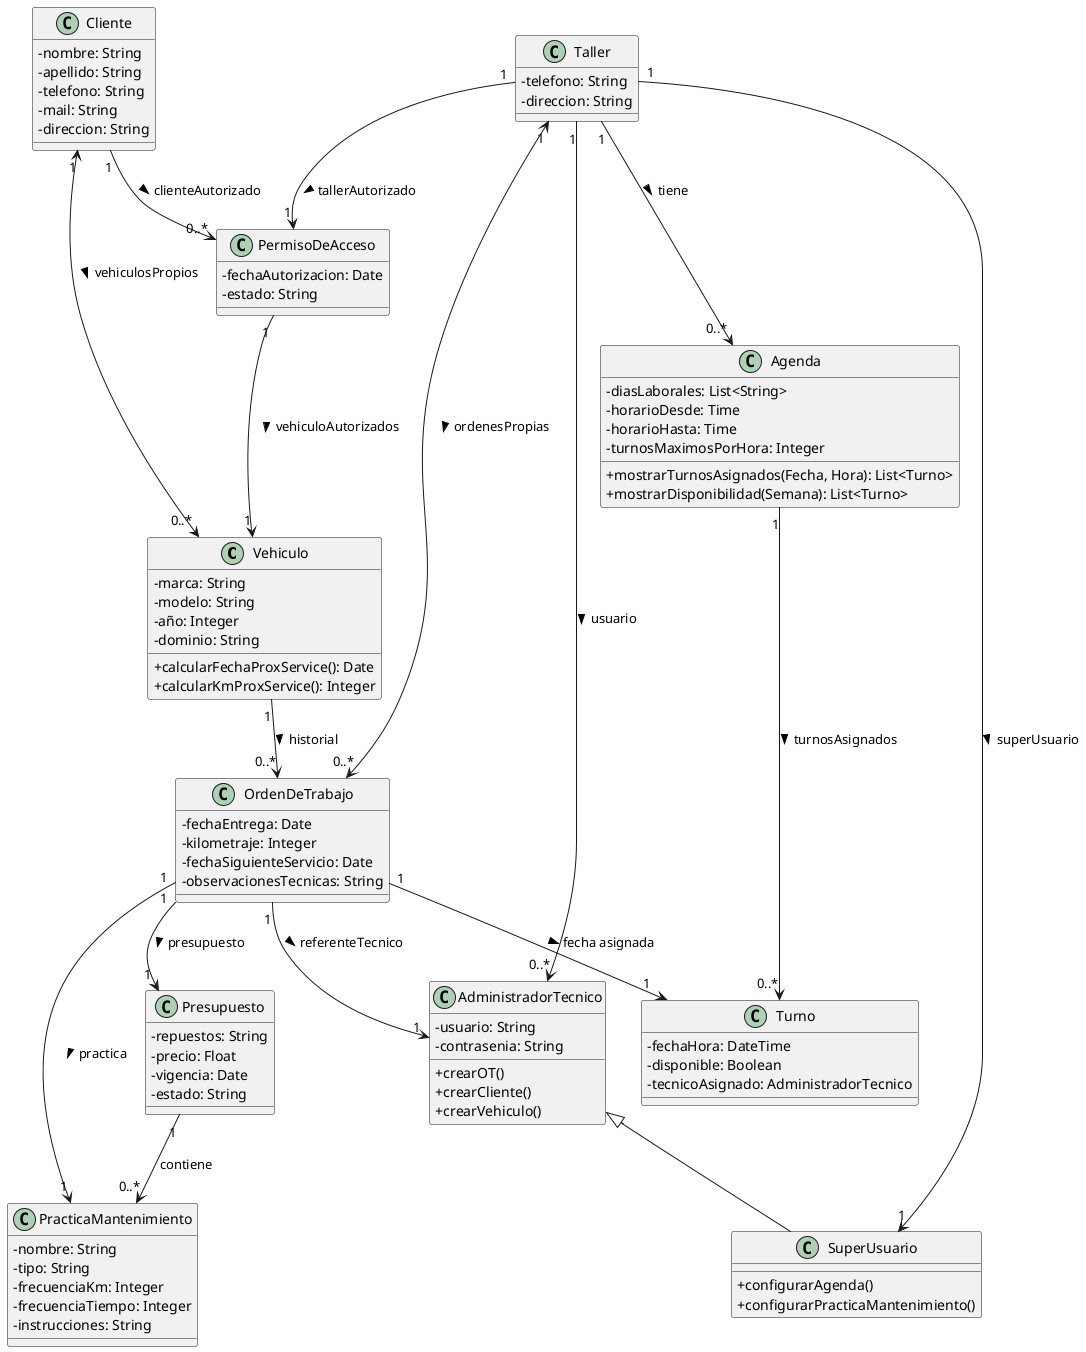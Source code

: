 @startuml Autolog
skinparam classAttributeIconSize 0

class Vehiculo {
  - marca: String
  - modelo: String
  - año: Integer
  - dominio: String
  
  
  + calcularFechaProxService(): Date
  + calcularKmProxService(): Integer
}

class Cliente {
  - nombre: String
  - apellido: String
  - telefono: String
  - mail: String
  - direccion: String
}

class OrdenDeTrabajo {
  
  - fechaEntrega: Date
  - kilometraje: Integer
  - fechaSiguienteServicio: Date
  - observacionesTecnicas: String

  
}

class Taller {
  - telefono: String
  - direccion: String
 
}

class AdministradorTecnico {
    - usuario: String
    - contrasenia: String
    
    + crearOT()
    + crearCliente()
    + crearVehiculo()
}

class SuperUsuario {
    + configurarAgenda()
    + configurarPracticaMantenimiento()
}


class PermisoDeAcceso {
  - fechaAutorizacion: Date
  - estado: String
}

class PracticaMantenimiento {
  - nombre: String
  - tipo: String
  - frecuenciaKm: Integer
  - frecuenciaTiempo: Integer
  - instrucciones: String
}

class Presupuesto {
  - repuestos: String
  - precio: Float
  - vigencia: Date
  - estado: String
}

class Agenda {
  - diasLaborales: List<String>
  - horarioDesde: Time
  - horarioHasta: Time
  - turnosMaximosPorHora: Integer

  + mostrarTurnosAsignados(Fecha, Hora): List<Turno>
  + mostrarDisponibilidad(Semana): List<Turno>
}

class Turno {
  - fechaHora: DateTime
  - disponible: Boolean
  - tecnicoAsignado: AdministradorTecnico
}

' Relaciones
Cliente "1" <--> "0..*" Vehiculo : vehiculosPropios >
Cliente "1" --> "0..*" PermisoDeAcceso : clienteAutorizado >
Vehiculo "1" --> "0..*" OrdenDeTrabajo : historial >

OrdenDeTrabajo "1" --> "1" AdministradorTecnico : referenteTecnico >
OrdenDeTrabajo "1" --> "1" PracticaMantenimiento : practica >
OrdenDeTrabajo "1" --> "1" Presupuesto : presupuesto >
OrdenDeTrabajo "1" --> "1" Turno : fecha asignada >

Taller "1" <--> "0..*" OrdenDeTrabajo : ordenesPropias >
Taller "1" --> "1" SuperUsuario : superUsuario >
Taller "1" --> "0..*" AdministradorTecnico : usuario >
Taller "1" --> "0..*" Agenda : tiene >
AdministradorTecnico <|-- SuperUsuario
PermisoDeAcceso "1" --> "1" Vehiculo : vehiculoAutorizados >
Taller "1" --> "1" PermisoDeAcceso : tallerAutorizado >
Agenda "1" --> "0..*" Turno : turnosAsignados >

Presupuesto "1" --> "0..*" PracticaMantenimiento : contiene

@enduml